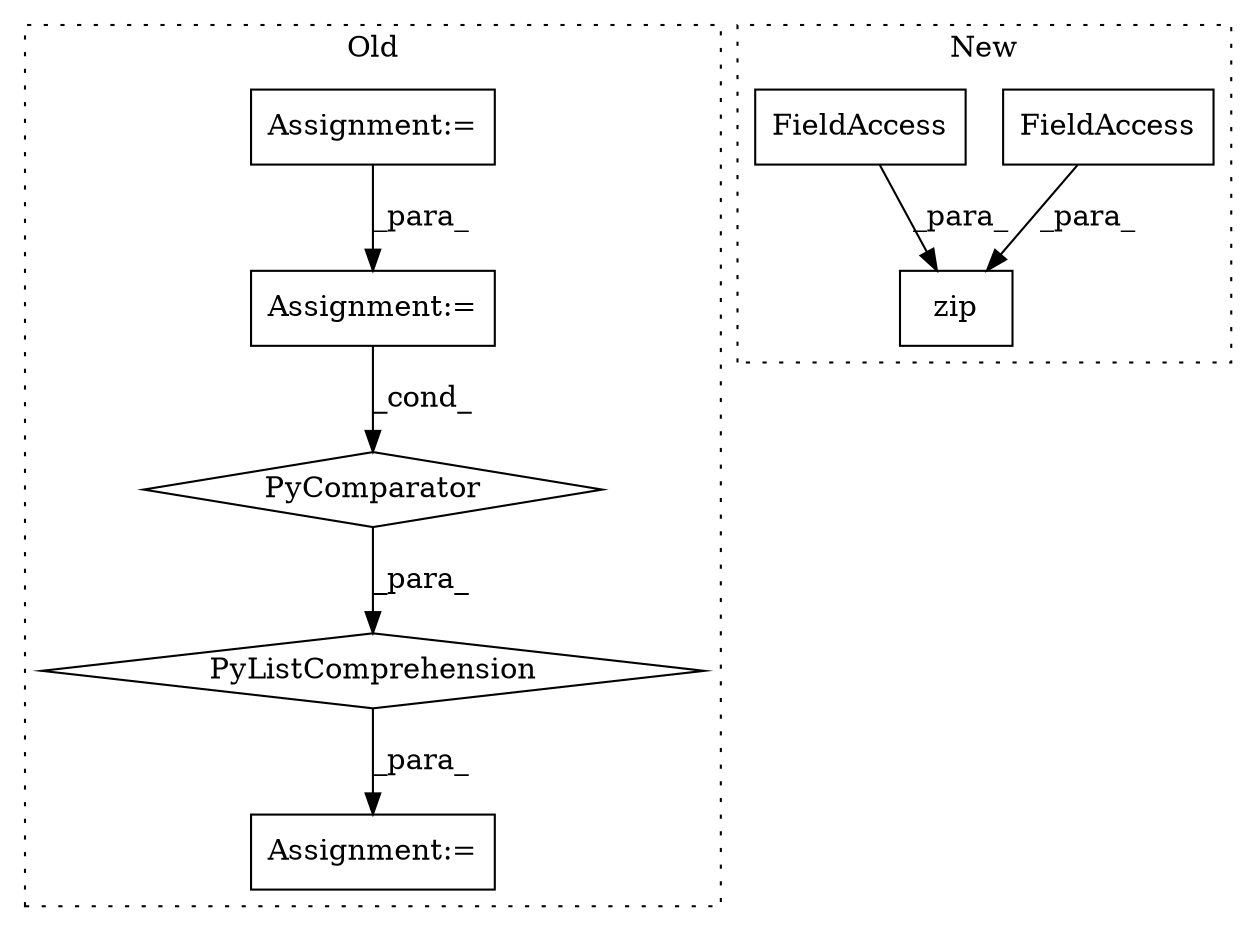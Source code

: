 digraph G {
subgraph cluster0 {
1 [label="PyListComprehension" a="109" s="2575" l="139" shape="diamond"];
3 [label="Assignment:=" a="7" s="2444" l="1" shape="box"];
4 [label="PyComparator" a="113" s="2677" l="24" shape="diamond"];
6 [label="Assignment:=" a="7" s="2558" l="17" shape="box"];
8 [label="Assignment:=" a="7" s="2677" l="24" shape="box"];
label = "Old";
style="dotted";
}
subgraph cluster1 {
2 [label="zip" a="32" s="2549,2583" l="4,1" shape="box"];
5 [label="FieldAccess" a="22" s="2553" l="14" shape="box"];
7 [label="FieldAccess" a="22" s="2568" l="15" shape="box"];
label = "New";
style="dotted";
}
1 -> 6 [label="_para_"];
3 -> 8 [label="_para_"];
4 -> 1 [label="_para_"];
5 -> 2 [label="_para_"];
7 -> 2 [label="_para_"];
8 -> 4 [label="_cond_"];
}